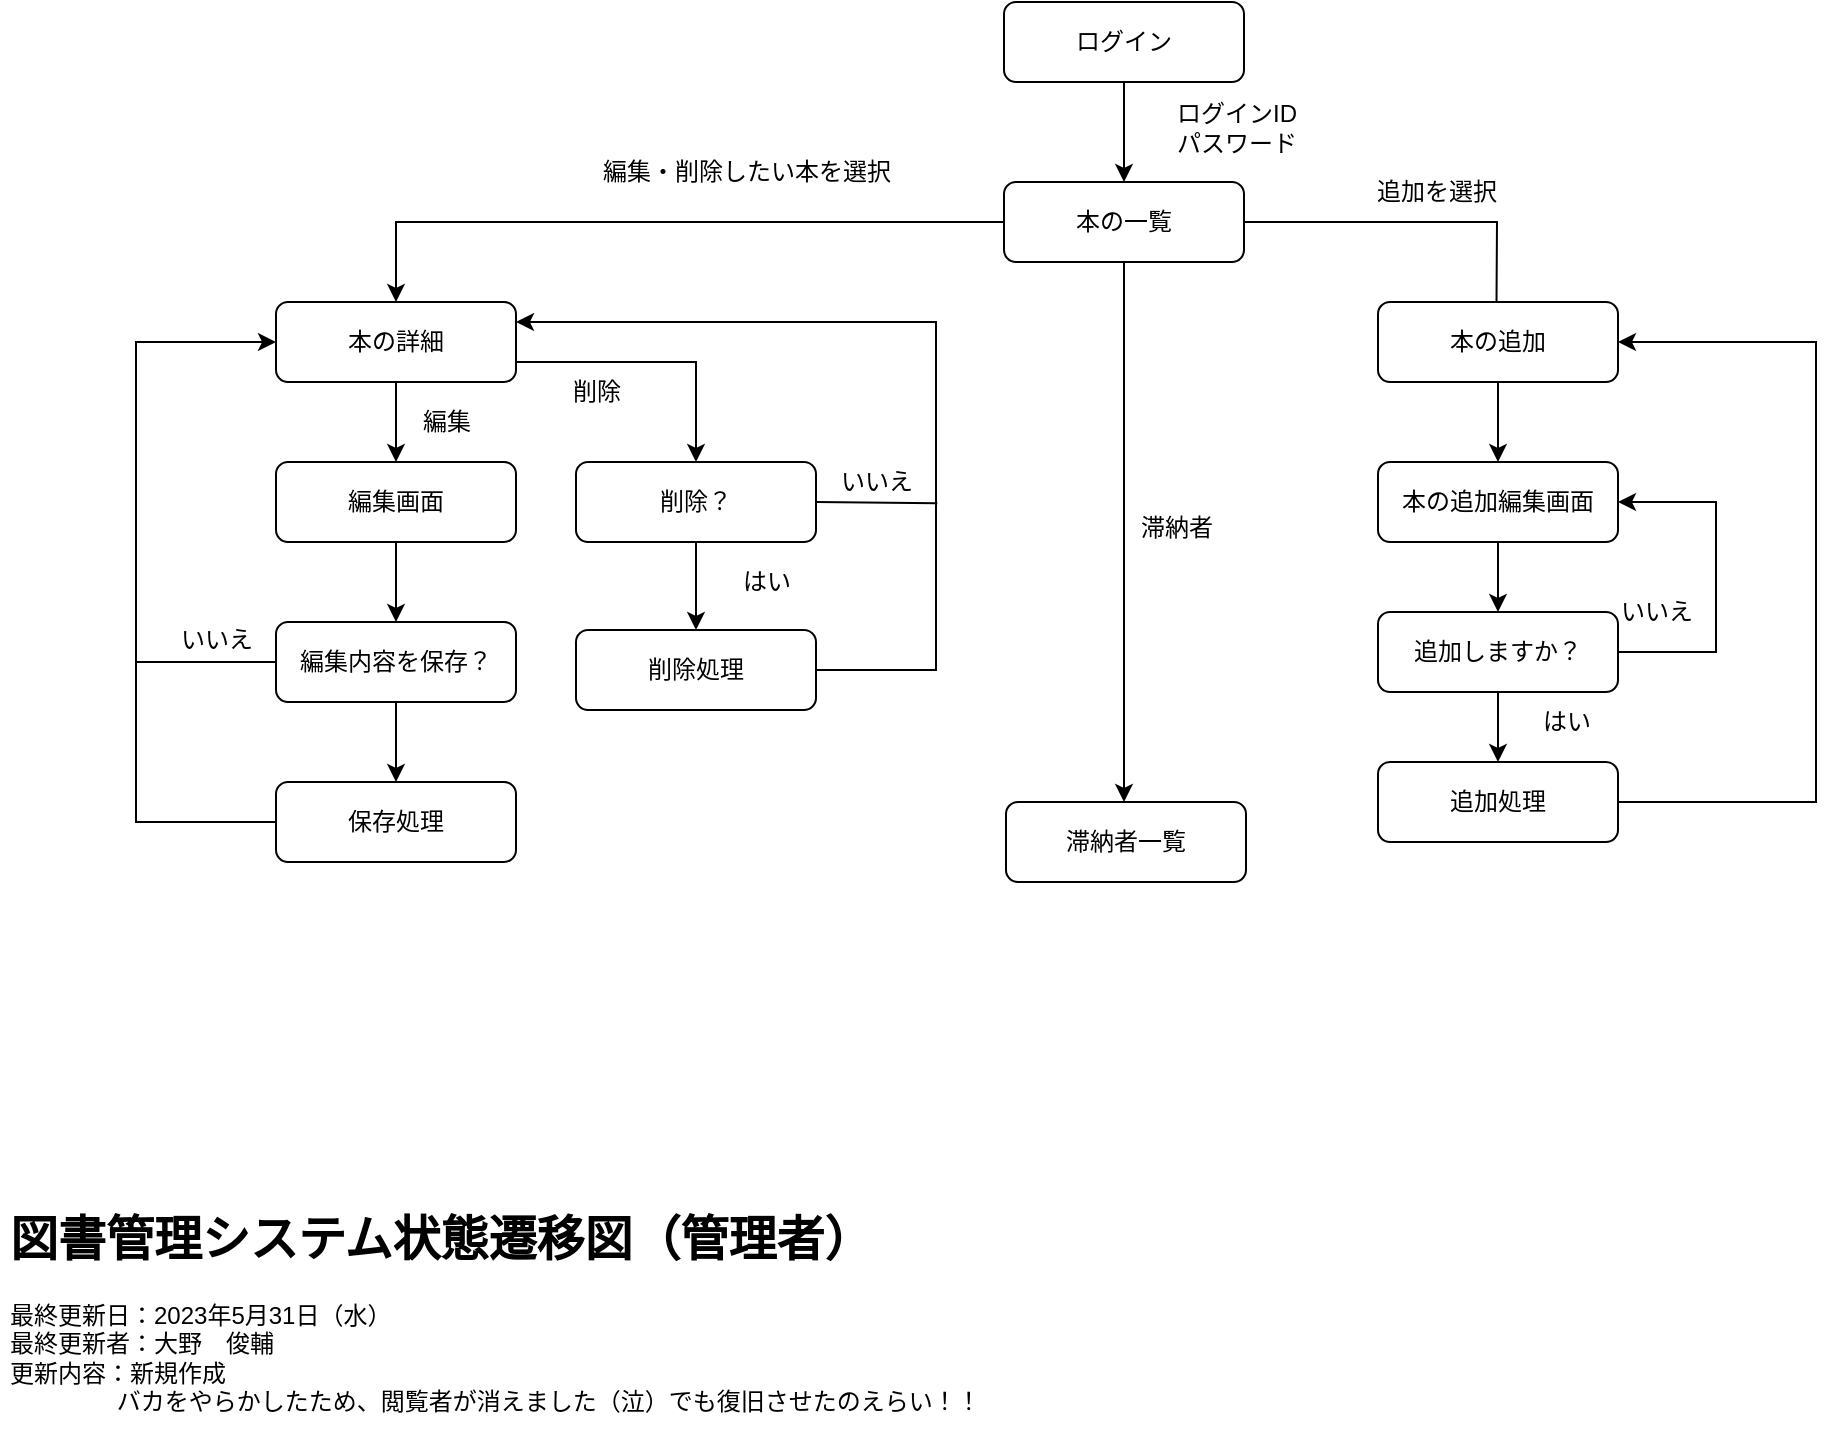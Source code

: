 <mxfile version="21.3.6" type="device">
  <diagram id="C5RBs43oDa-KdzZeNtuy" name="Page-1">
    <mxGraphModel dx="1338" dy="698" grid="1" gridSize="10" guides="1" tooltips="1" connect="1" arrows="1" fold="1" page="1" pageScale="1" pageWidth="1169" pageHeight="827" math="0" shadow="0">
      <root>
        <mxCell id="WIyWlLk6GJQsqaUBKTNV-0" />
        <mxCell id="WIyWlLk6GJQsqaUBKTNV-1" parent="WIyWlLk6GJQsqaUBKTNV-0" />
        <mxCell id="qvAtofTQXbf3-N8AIccu-28" style="edgeStyle=orthogonalEdgeStyle;rounded=0;orthogonalLoop=1;jettySize=auto;html=1;entryX=1;entryY=0.5;entryDx=0;entryDy=0;" parent="WIyWlLk6GJQsqaUBKTNV-1" source="qvAtofTQXbf3-N8AIccu-25" edge="1">
          <mxGeometry relative="1" as="geometry">
            <mxPoint x="830.0" y="290" as="targetPoint" />
            <Array as="points">
              <mxPoint x="930" y="530" />
              <mxPoint x="930" y="290" />
            </Array>
          </mxGeometry>
        </mxCell>
        <mxCell id="h_rzVPMUoWVvJmKpIRI7-76" style="edgeStyle=orthogonalEdgeStyle;rounded=0;orthogonalLoop=1;jettySize=auto;html=1;" edge="1" parent="WIyWlLk6GJQsqaUBKTNV-1" source="h_rzVPMUoWVvJmKpIRI7-77">
          <mxGeometry relative="1" as="geometry">
            <mxPoint x="584" y="170" as="targetPoint" />
          </mxGeometry>
        </mxCell>
        <mxCell id="h_rzVPMUoWVvJmKpIRI7-77" value="ログイン" style="rounded=1;whiteSpace=wrap;html=1;fontSize=12;glass=0;strokeWidth=1;shadow=0;" vertex="1" parent="WIyWlLk6GJQsqaUBKTNV-1">
          <mxGeometry x="524" y="80" width="120" height="40" as="geometry" />
        </mxCell>
        <mxCell id="h_rzVPMUoWVvJmKpIRI7-78" style="edgeStyle=orthogonalEdgeStyle;rounded=0;orthogonalLoop=1;jettySize=auto;html=1;" edge="1" parent="WIyWlLk6GJQsqaUBKTNV-1" source="h_rzVPMUoWVvJmKpIRI7-79">
          <mxGeometry relative="1" as="geometry">
            <mxPoint x="770" y="270" as="targetPoint" />
          </mxGeometry>
        </mxCell>
        <mxCell id="h_rzVPMUoWVvJmKpIRI7-115" style="edgeStyle=orthogonalEdgeStyle;rounded=0;orthogonalLoop=1;jettySize=auto;html=1;" edge="1" parent="WIyWlLk6GJQsqaUBKTNV-1" source="h_rzVPMUoWVvJmKpIRI7-79">
          <mxGeometry relative="1" as="geometry">
            <mxPoint x="584.0" y="480" as="targetPoint" />
          </mxGeometry>
        </mxCell>
        <mxCell id="h_rzVPMUoWVvJmKpIRI7-79" value="本の一覧" style="rounded=1;whiteSpace=wrap;html=1;fontSize=12;glass=0;strokeWidth=1;shadow=0;" vertex="1" parent="WIyWlLk6GJQsqaUBKTNV-1">
          <mxGeometry x="524" y="170" width="120" height="40" as="geometry" />
        </mxCell>
        <mxCell id="h_rzVPMUoWVvJmKpIRI7-80" value="本の詳細" style="rounded=1;whiteSpace=wrap;html=1;fontSize=12;glass=0;strokeWidth=1;shadow=0;" vertex="1" parent="WIyWlLk6GJQsqaUBKTNV-1">
          <mxGeometry x="160" y="230" width="120" height="40" as="geometry" />
        </mxCell>
        <mxCell id="h_rzVPMUoWVvJmKpIRI7-81" style="edgeStyle=orthogonalEdgeStyle;rounded=0;orthogonalLoop=1;jettySize=auto;html=1;entryX=0.5;entryY=0;entryDx=0;entryDy=0;" edge="1" parent="WIyWlLk6GJQsqaUBKTNV-1" source="h_rzVPMUoWVvJmKpIRI7-82" target="h_rzVPMUoWVvJmKpIRI7-107">
          <mxGeometry relative="1" as="geometry" />
        </mxCell>
        <mxCell id="h_rzVPMUoWVvJmKpIRI7-82" value="本の追加" style="rounded=1;whiteSpace=wrap;html=1;fontSize=12;glass=0;strokeWidth=1;shadow=0;" vertex="1" parent="WIyWlLk6GJQsqaUBKTNV-1">
          <mxGeometry x="711" y="230" width="120" height="40" as="geometry" />
        </mxCell>
        <mxCell id="h_rzVPMUoWVvJmKpIRI7-83" value="ログインID&lt;br&gt;パスワード" style="text;html=1;align=center;verticalAlign=middle;resizable=0;points=[];autosize=1;strokeColor=none;fillColor=none;" vertex="1" parent="WIyWlLk6GJQsqaUBKTNV-1">
          <mxGeometry x="600" y="123" width="80" height="40" as="geometry" />
        </mxCell>
        <mxCell id="h_rzVPMUoWVvJmKpIRI7-84" value="追加を選択" style="text;html=1;align=center;verticalAlign=middle;resizable=0;points=[];autosize=1;strokeColor=none;fillColor=none;" vertex="1" parent="WIyWlLk6GJQsqaUBKTNV-1">
          <mxGeometry x="700" y="160" width="80" height="30" as="geometry" />
        </mxCell>
        <mxCell id="h_rzVPMUoWVvJmKpIRI7-85" value="&lt;h1&gt;図書管理システム状態遷移図（管理者）&lt;/h1&gt;&lt;div&gt;最終更新日：2023年5月31日（水）&lt;/div&gt;&lt;div&gt;最終更新者：大野　俊輔&lt;/div&gt;&lt;div&gt;更新内容：新規作成&lt;/div&gt;&lt;div&gt;&lt;span style=&quot;white-space: pre;&quot;&gt;&#x9;&lt;/span&gt;&lt;span style=&quot;white-space: pre;&quot;&gt;&#x9;&lt;/span&gt;バカをやらかしたため、閲覧者が消えました（泣）でも復旧させたのえらい！！&lt;br&gt;&lt;/div&gt;" style="text;html=1;strokeColor=none;fillColor=none;spacing=5;spacingTop=-20;whiteSpace=wrap;overflow=hidden;rounded=0;" vertex="1" parent="WIyWlLk6GJQsqaUBKTNV-1">
          <mxGeometry x="22" y="679" width="689" height="120" as="geometry" />
        </mxCell>
        <mxCell id="h_rzVPMUoWVvJmKpIRI7-86" value="" style="endArrow=classic;html=1;rounded=0;exitX=0.5;exitY=1;exitDx=0;exitDy=0;" edge="1" parent="WIyWlLk6GJQsqaUBKTNV-1" source="h_rzVPMUoWVvJmKpIRI7-80">
          <mxGeometry width="50" height="50" relative="1" as="geometry">
            <mxPoint x="120" y="430" as="sourcePoint" />
            <mxPoint x="220" y="310" as="targetPoint" />
          </mxGeometry>
        </mxCell>
        <mxCell id="h_rzVPMUoWVvJmKpIRI7-87" value="編集" style="text;html=1;align=center;verticalAlign=middle;resizable=0;points=[];autosize=1;strokeColor=none;fillColor=none;" vertex="1" parent="WIyWlLk6GJQsqaUBKTNV-1">
          <mxGeometry x="220" y="275" width="50" height="30" as="geometry" />
        </mxCell>
        <mxCell id="h_rzVPMUoWVvJmKpIRI7-88" value="編集画面" style="rounded=1;whiteSpace=wrap;html=1;fontSize=12;glass=0;strokeWidth=1;shadow=0;" vertex="1" parent="WIyWlLk6GJQsqaUBKTNV-1">
          <mxGeometry x="160" y="310" width="120" height="40" as="geometry" />
        </mxCell>
        <mxCell id="h_rzVPMUoWVvJmKpIRI7-89" value="" style="endArrow=classic;html=1;rounded=0;exitX=0.5;exitY=1;exitDx=0;exitDy=0;" edge="1" parent="WIyWlLk6GJQsqaUBKTNV-1" source="h_rzVPMUoWVvJmKpIRI7-88">
          <mxGeometry width="50" height="50" relative="1" as="geometry">
            <mxPoint x="120" y="430" as="sourcePoint" />
            <mxPoint x="220" y="390" as="targetPoint" />
          </mxGeometry>
        </mxCell>
        <mxCell id="h_rzVPMUoWVvJmKpIRI7-90" value="編集内容を保存？" style="rounded=1;whiteSpace=wrap;html=1;fontSize=12;glass=0;strokeWidth=1;shadow=0;" vertex="1" parent="WIyWlLk6GJQsqaUBKTNV-1">
          <mxGeometry x="160" y="390" width="120" height="40" as="geometry" />
        </mxCell>
        <mxCell id="h_rzVPMUoWVvJmKpIRI7-91" value="" style="endArrow=classic;html=1;rounded=0;exitX=0;exitY=0.5;exitDx=0;exitDy=0;entryX=0;entryY=0.5;entryDx=0;entryDy=0;" edge="1" parent="WIyWlLk6GJQsqaUBKTNV-1" source="h_rzVPMUoWVvJmKpIRI7-90" target="h_rzVPMUoWVvJmKpIRI7-80">
          <mxGeometry width="50" height="50" relative="1" as="geometry">
            <mxPoint x="120" y="430" as="sourcePoint" />
            <mxPoint x="170" y="380" as="targetPoint" />
            <Array as="points">
              <mxPoint x="90" y="410" />
              <mxPoint x="90" y="330" />
              <mxPoint x="90" y="250" />
            </Array>
          </mxGeometry>
        </mxCell>
        <mxCell id="h_rzVPMUoWVvJmKpIRI7-92" value="いいえ" style="text;html=1;align=center;verticalAlign=middle;resizable=0;points=[];autosize=1;strokeColor=none;fillColor=none;" vertex="1" parent="WIyWlLk6GJQsqaUBKTNV-1">
          <mxGeometry x="100" y="384" width="60" height="30" as="geometry" />
        </mxCell>
        <mxCell id="h_rzVPMUoWVvJmKpIRI7-93" value="" style="endArrow=classic;html=1;rounded=0;exitX=0.5;exitY=1;exitDx=0;exitDy=0;" edge="1" parent="WIyWlLk6GJQsqaUBKTNV-1" source="h_rzVPMUoWVvJmKpIRI7-90">
          <mxGeometry width="50" height="50" relative="1" as="geometry">
            <mxPoint x="120" y="430" as="sourcePoint" />
            <mxPoint x="220" y="470" as="targetPoint" />
          </mxGeometry>
        </mxCell>
        <mxCell id="h_rzVPMUoWVvJmKpIRI7-94" value="保存処理" style="rounded=1;whiteSpace=wrap;html=1;fontSize=12;glass=0;strokeWidth=1;shadow=0;" vertex="1" parent="WIyWlLk6GJQsqaUBKTNV-1">
          <mxGeometry x="160" y="470" width="120" height="40" as="geometry" />
        </mxCell>
        <mxCell id="h_rzVPMUoWVvJmKpIRI7-95" value="" style="endArrow=classic;html=1;rounded=0;exitX=1;exitY=0.75;exitDx=0;exitDy=0;" edge="1" parent="WIyWlLk6GJQsqaUBKTNV-1" source="h_rzVPMUoWVvJmKpIRI7-80">
          <mxGeometry width="50" height="50" relative="1" as="geometry">
            <mxPoint x="410" y="430" as="sourcePoint" />
            <mxPoint x="370" y="310" as="targetPoint" />
            <Array as="points">
              <mxPoint x="370" y="260" />
            </Array>
          </mxGeometry>
        </mxCell>
        <mxCell id="h_rzVPMUoWVvJmKpIRI7-96" style="edgeStyle=orthogonalEdgeStyle;rounded=0;orthogonalLoop=1;jettySize=auto;html=1;entryX=0.5;entryY=0;entryDx=0;entryDy=0;" edge="1" parent="WIyWlLk6GJQsqaUBKTNV-1" source="h_rzVPMUoWVvJmKpIRI7-97" target="h_rzVPMUoWVvJmKpIRI7-101">
          <mxGeometry relative="1" as="geometry" />
        </mxCell>
        <mxCell id="h_rzVPMUoWVvJmKpIRI7-97" value="削除？" style="rounded=1;whiteSpace=wrap;html=1;fontSize=12;glass=0;strokeWidth=1;shadow=0;" vertex="1" parent="WIyWlLk6GJQsqaUBKTNV-1">
          <mxGeometry x="310" y="310" width="120" height="40" as="geometry" />
        </mxCell>
        <mxCell id="h_rzVPMUoWVvJmKpIRI7-98" value="" style="endArrow=none;html=1;rounded=0;exitX=0;exitY=0.5;exitDx=0;exitDy=0;" edge="1" parent="WIyWlLk6GJQsqaUBKTNV-1" source="h_rzVPMUoWVvJmKpIRI7-94">
          <mxGeometry width="50" height="50" relative="1" as="geometry">
            <mxPoint x="410" y="430" as="sourcePoint" />
            <mxPoint x="90" y="410" as="targetPoint" />
            <Array as="points">
              <mxPoint x="90" y="490" />
            </Array>
          </mxGeometry>
        </mxCell>
        <mxCell id="h_rzVPMUoWVvJmKpIRI7-99" value="" style="endArrow=classic;html=1;rounded=0;exitX=0;exitY=0.5;exitDx=0;exitDy=0;entryX=0.5;entryY=0;entryDx=0;entryDy=0;" edge="1" parent="WIyWlLk6GJQsqaUBKTNV-1" source="h_rzVPMUoWVvJmKpIRI7-79" target="h_rzVPMUoWVvJmKpIRI7-80">
          <mxGeometry width="50" height="50" relative="1" as="geometry">
            <mxPoint x="520" y="430" as="sourcePoint" />
            <mxPoint x="570" y="380" as="targetPoint" />
            <Array as="points">
              <mxPoint x="220" y="190" />
            </Array>
          </mxGeometry>
        </mxCell>
        <mxCell id="h_rzVPMUoWVvJmKpIRI7-100" style="edgeStyle=orthogonalEdgeStyle;rounded=0;orthogonalLoop=1;jettySize=auto;html=1;entryX=1;entryY=0.25;entryDx=0;entryDy=0;" edge="1" parent="WIyWlLk6GJQsqaUBKTNV-1" source="h_rzVPMUoWVvJmKpIRI7-101" target="h_rzVPMUoWVvJmKpIRI7-80">
          <mxGeometry relative="1" as="geometry">
            <Array as="points">
              <mxPoint x="490" y="414" />
              <mxPoint x="490" y="240" />
            </Array>
          </mxGeometry>
        </mxCell>
        <mxCell id="h_rzVPMUoWVvJmKpIRI7-101" value="削除処理" style="rounded=1;whiteSpace=wrap;html=1;fontSize=12;glass=0;strokeWidth=1;shadow=0;" vertex="1" parent="WIyWlLk6GJQsqaUBKTNV-1">
          <mxGeometry x="310" y="394" width="120" height="40" as="geometry" />
        </mxCell>
        <mxCell id="h_rzVPMUoWVvJmKpIRI7-102" value="はい" style="text;html=1;align=center;verticalAlign=middle;resizable=0;points=[];autosize=1;strokeColor=none;fillColor=none;" vertex="1" parent="WIyWlLk6GJQsqaUBKTNV-1">
          <mxGeometry x="380" y="355" width="50" height="30" as="geometry" />
        </mxCell>
        <mxCell id="h_rzVPMUoWVvJmKpIRI7-103" value="いいえ" style="text;html=1;align=center;verticalAlign=middle;resizable=0;points=[];autosize=1;strokeColor=none;fillColor=none;" vertex="1" parent="WIyWlLk6GJQsqaUBKTNV-1">
          <mxGeometry x="430" y="305" width="60" height="30" as="geometry" />
        </mxCell>
        <mxCell id="h_rzVPMUoWVvJmKpIRI7-104" value="" style="endArrow=none;html=1;rounded=0;exitX=1;exitY=0.5;exitDx=0;exitDy=0;entryX=1.011;entryY=0.856;entryDx=0;entryDy=0;entryPerimeter=0;" edge="1" parent="WIyWlLk6GJQsqaUBKTNV-1" source="h_rzVPMUoWVvJmKpIRI7-97" target="h_rzVPMUoWVvJmKpIRI7-103">
          <mxGeometry width="50" height="50" relative="1" as="geometry">
            <mxPoint x="410" y="430" as="sourcePoint" />
            <mxPoint x="460" y="380" as="targetPoint" />
          </mxGeometry>
        </mxCell>
        <mxCell id="h_rzVPMUoWVvJmKpIRI7-105" value="削除" style="text;html=1;align=center;verticalAlign=middle;resizable=0;points=[];autosize=1;strokeColor=none;fillColor=none;" vertex="1" parent="WIyWlLk6GJQsqaUBKTNV-1">
          <mxGeometry x="295" y="260" width="50" height="30" as="geometry" />
        </mxCell>
        <mxCell id="h_rzVPMUoWVvJmKpIRI7-106" style="edgeStyle=orthogonalEdgeStyle;rounded=0;orthogonalLoop=1;jettySize=auto;html=1;" edge="1" parent="WIyWlLk6GJQsqaUBKTNV-1" source="h_rzVPMUoWVvJmKpIRI7-107" target="h_rzVPMUoWVvJmKpIRI7-110">
          <mxGeometry relative="1" as="geometry" />
        </mxCell>
        <mxCell id="h_rzVPMUoWVvJmKpIRI7-107" value="本の追加編集画面" style="rounded=1;whiteSpace=wrap;html=1;fontSize=12;glass=0;strokeWidth=1;shadow=0;" vertex="1" parent="WIyWlLk6GJQsqaUBKTNV-1">
          <mxGeometry x="711" y="310" width="120" height="40" as="geometry" />
        </mxCell>
        <mxCell id="h_rzVPMUoWVvJmKpIRI7-108" style="edgeStyle=orthogonalEdgeStyle;rounded=0;orthogonalLoop=1;jettySize=auto;html=1;entryX=0.5;entryY=0;entryDx=0;entryDy=0;" edge="1" parent="WIyWlLk6GJQsqaUBKTNV-1" source="h_rzVPMUoWVvJmKpIRI7-110" target="h_rzVPMUoWVvJmKpIRI7-112">
          <mxGeometry relative="1" as="geometry" />
        </mxCell>
        <mxCell id="h_rzVPMUoWVvJmKpIRI7-109" style="edgeStyle=orthogonalEdgeStyle;rounded=0;orthogonalLoop=1;jettySize=auto;html=1;entryX=1;entryY=0.5;entryDx=0;entryDy=0;" edge="1" parent="WIyWlLk6GJQsqaUBKTNV-1" source="h_rzVPMUoWVvJmKpIRI7-110" target="h_rzVPMUoWVvJmKpIRI7-107">
          <mxGeometry relative="1" as="geometry">
            <Array as="points">
              <mxPoint x="880" y="405" />
              <mxPoint x="880" y="330" />
            </Array>
          </mxGeometry>
        </mxCell>
        <mxCell id="h_rzVPMUoWVvJmKpIRI7-110" value="追加しますか？" style="rounded=1;whiteSpace=wrap;html=1;fontSize=12;glass=0;strokeWidth=1;shadow=0;" vertex="1" parent="WIyWlLk6GJQsqaUBKTNV-1">
          <mxGeometry x="711" y="385" width="120" height="40" as="geometry" />
        </mxCell>
        <mxCell id="h_rzVPMUoWVvJmKpIRI7-111" style="edgeStyle=orthogonalEdgeStyle;rounded=0;orthogonalLoop=1;jettySize=auto;html=1;entryX=1;entryY=0.5;entryDx=0;entryDy=0;" edge="1" parent="WIyWlLk6GJQsqaUBKTNV-1" source="h_rzVPMUoWVvJmKpIRI7-112" target="h_rzVPMUoWVvJmKpIRI7-82">
          <mxGeometry relative="1" as="geometry">
            <Array as="points">
              <mxPoint x="930" y="480" />
              <mxPoint x="930" y="250" />
            </Array>
          </mxGeometry>
        </mxCell>
        <mxCell id="h_rzVPMUoWVvJmKpIRI7-112" value="追加処理" style="rounded=1;whiteSpace=wrap;html=1;fontSize=12;glass=0;strokeWidth=1;shadow=0;" vertex="1" parent="WIyWlLk6GJQsqaUBKTNV-1">
          <mxGeometry x="711" y="460" width="120" height="40" as="geometry" />
        </mxCell>
        <mxCell id="h_rzVPMUoWVvJmKpIRI7-113" value="はい" style="text;html=1;align=center;verticalAlign=middle;resizable=0;points=[];autosize=1;strokeColor=none;fillColor=none;" vertex="1" parent="WIyWlLk6GJQsqaUBKTNV-1">
          <mxGeometry x="780" y="425" width="50" height="30" as="geometry" />
        </mxCell>
        <mxCell id="h_rzVPMUoWVvJmKpIRI7-114" value="いいえ" style="text;html=1;align=center;verticalAlign=middle;resizable=0;points=[];autosize=1;strokeColor=none;fillColor=none;" vertex="1" parent="WIyWlLk6GJQsqaUBKTNV-1">
          <mxGeometry x="820" y="370" width="60" height="30" as="geometry" />
        </mxCell>
        <mxCell id="h_rzVPMUoWVvJmKpIRI7-116" value="滞納者一覧" style="rounded=1;whiteSpace=wrap;html=1;fontSize=12;glass=0;strokeWidth=1;shadow=0;" vertex="1" parent="WIyWlLk6GJQsqaUBKTNV-1">
          <mxGeometry x="525" y="480" width="120" height="40" as="geometry" />
        </mxCell>
        <mxCell id="h_rzVPMUoWVvJmKpIRI7-117" value="編集・削除したい本を選択" style="text;html=1;align=center;verticalAlign=middle;resizable=0;points=[];autosize=1;strokeColor=none;fillColor=none;" vertex="1" parent="WIyWlLk6GJQsqaUBKTNV-1">
          <mxGeometry x="310" y="150" width="170" height="30" as="geometry" />
        </mxCell>
        <mxCell id="h_rzVPMUoWVvJmKpIRI7-118" value="滞納者" style="text;html=1;align=center;verticalAlign=middle;resizable=0;points=[];autosize=1;strokeColor=none;fillColor=none;" vertex="1" parent="WIyWlLk6GJQsqaUBKTNV-1">
          <mxGeometry x="580" y="328" width="60" height="30" as="geometry" />
        </mxCell>
      </root>
    </mxGraphModel>
  </diagram>
</mxfile>
